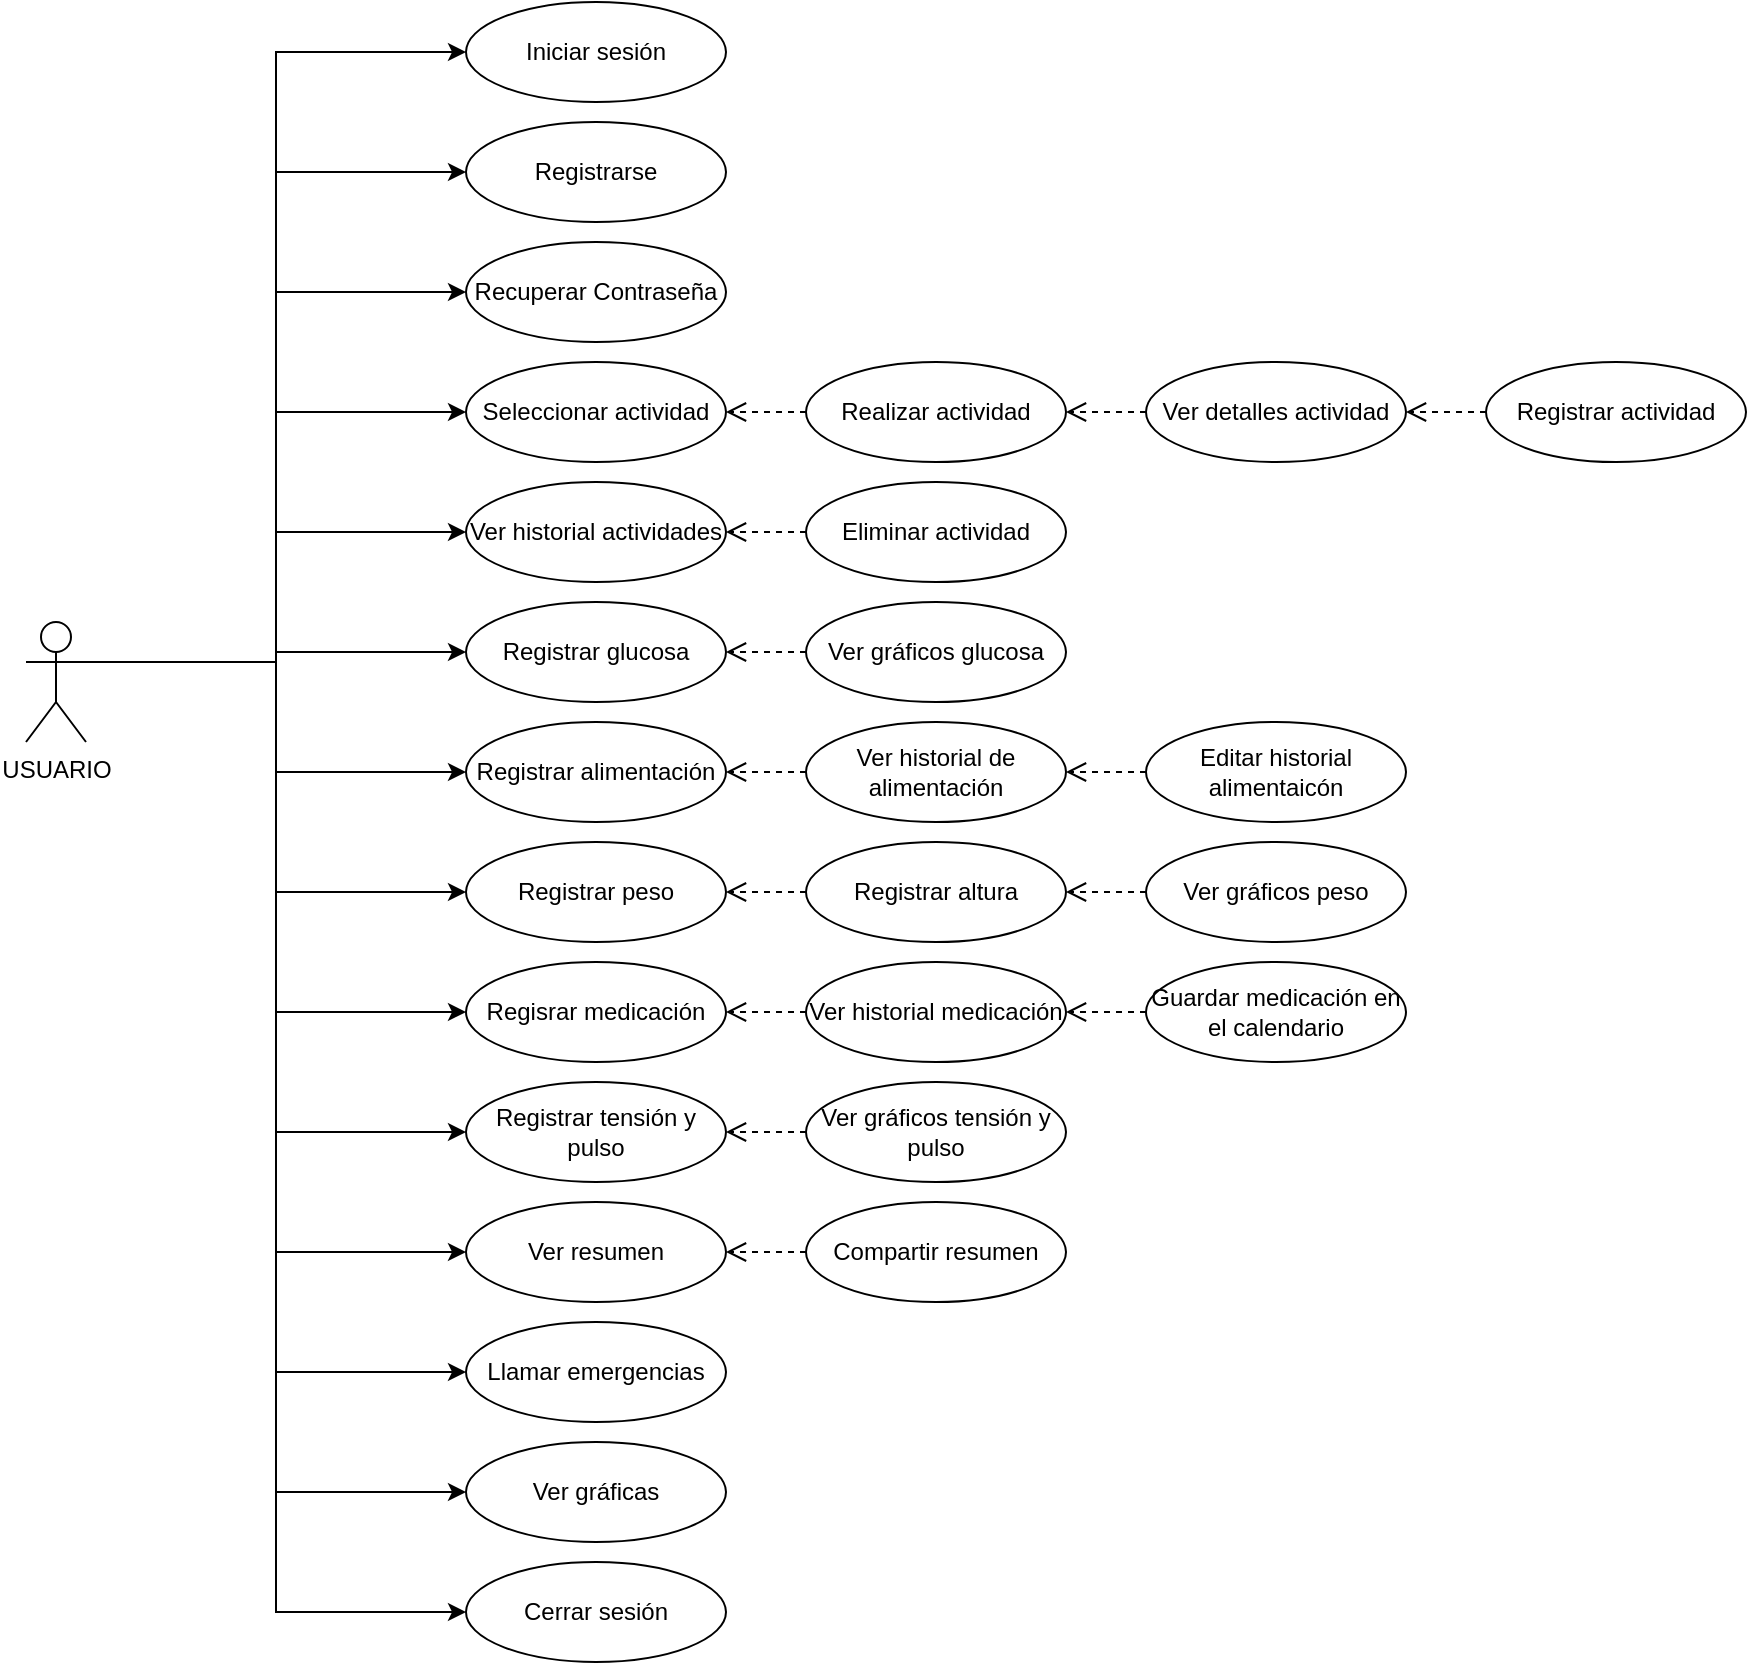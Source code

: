 <mxfile version="24.4.9" type="device">
  <diagram name="Página-1" id="tat_hiyh869VZm5MkPv7">
    <mxGraphModel dx="3462" dy="1787" grid="1" gridSize="10" guides="1" tooltips="1" connect="1" arrows="1" fold="1" page="1" pageScale="1" pageWidth="827" pageHeight="1169" math="0" shadow="0">
      <root>
        <mxCell id="0" />
        <mxCell id="1" parent="0" />
        <mxCell id="5CXv-RjiL0KrmXFOa_hq-29" style="edgeStyle=orthogonalEdgeStyle;rounded=0;orthogonalLoop=1;jettySize=auto;html=1;exitX=1;exitY=0.333;exitDx=0;exitDy=0;exitPerimeter=0;entryX=0;entryY=0.5;entryDx=0;entryDy=0;" edge="1" parent="1" source="5CXv-RjiL0KrmXFOa_hq-1" target="5CXv-RjiL0KrmXFOa_hq-2">
          <mxGeometry relative="1" as="geometry" />
        </mxCell>
        <mxCell id="5CXv-RjiL0KrmXFOa_hq-30" style="edgeStyle=orthogonalEdgeStyle;rounded=0;orthogonalLoop=1;jettySize=auto;html=1;exitX=1;exitY=0.333;exitDx=0;exitDy=0;exitPerimeter=0;entryX=0;entryY=0.5;entryDx=0;entryDy=0;" edge="1" parent="1" source="5CXv-RjiL0KrmXFOa_hq-1" target="5CXv-RjiL0KrmXFOa_hq-3">
          <mxGeometry relative="1" as="geometry" />
        </mxCell>
        <mxCell id="5CXv-RjiL0KrmXFOa_hq-31" style="edgeStyle=orthogonalEdgeStyle;rounded=0;orthogonalLoop=1;jettySize=auto;html=1;exitX=1;exitY=0.333;exitDx=0;exitDy=0;exitPerimeter=0;entryX=0;entryY=0.5;entryDx=0;entryDy=0;" edge="1" parent="1" source="5CXv-RjiL0KrmXFOa_hq-1" target="5CXv-RjiL0KrmXFOa_hq-4">
          <mxGeometry relative="1" as="geometry" />
        </mxCell>
        <mxCell id="5CXv-RjiL0KrmXFOa_hq-32" style="edgeStyle=orthogonalEdgeStyle;rounded=0;orthogonalLoop=1;jettySize=auto;html=1;exitX=1;exitY=0.333;exitDx=0;exitDy=0;exitPerimeter=0;entryX=0;entryY=0.5;entryDx=0;entryDy=0;" edge="1" parent="1" source="5CXv-RjiL0KrmXFOa_hq-1" target="5CXv-RjiL0KrmXFOa_hq-5">
          <mxGeometry relative="1" as="geometry" />
        </mxCell>
        <mxCell id="5CXv-RjiL0KrmXFOa_hq-33" style="edgeStyle=orthogonalEdgeStyle;rounded=0;orthogonalLoop=1;jettySize=auto;html=1;exitX=1;exitY=0.333;exitDx=0;exitDy=0;exitPerimeter=0;entryX=0;entryY=0.5;entryDx=0;entryDy=0;" edge="1" parent="1" source="5CXv-RjiL0KrmXFOa_hq-1" target="5CXv-RjiL0KrmXFOa_hq-7">
          <mxGeometry relative="1" as="geometry" />
        </mxCell>
        <mxCell id="5CXv-RjiL0KrmXFOa_hq-34" style="edgeStyle=orthogonalEdgeStyle;rounded=0;orthogonalLoop=1;jettySize=auto;html=1;exitX=1;exitY=0.333;exitDx=0;exitDy=0;exitPerimeter=0;entryX=0;entryY=0.5;entryDx=0;entryDy=0;" edge="1" parent="1" source="5CXv-RjiL0KrmXFOa_hq-1" target="5CXv-RjiL0KrmXFOa_hq-17">
          <mxGeometry relative="1" as="geometry" />
        </mxCell>
        <mxCell id="5CXv-RjiL0KrmXFOa_hq-35" style="edgeStyle=orthogonalEdgeStyle;rounded=0;orthogonalLoop=1;jettySize=auto;html=1;exitX=1;exitY=0.333;exitDx=0;exitDy=0;exitPerimeter=0;entryX=0;entryY=0.5;entryDx=0;entryDy=0;" edge="1" parent="1" source="5CXv-RjiL0KrmXFOa_hq-1" target="5CXv-RjiL0KrmXFOa_hq-19">
          <mxGeometry relative="1" as="geometry" />
        </mxCell>
        <mxCell id="5CXv-RjiL0KrmXFOa_hq-36" style="edgeStyle=orthogonalEdgeStyle;rounded=0;orthogonalLoop=1;jettySize=auto;html=1;exitX=1;exitY=0.333;exitDx=0;exitDy=0;exitPerimeter=0;entryX=0;entryY=0.5;entryDx=0;entryDy=0;" edge="1" parent="1" source="5CXv-RjiL0KrmXFOa_hq-1" target="5CXv-RjiL0KrmXFOa_hq-8">
          <mxGeometry relative="1" as="geometry" />
        </mxCell>
        <mxCell id="5CXv-RjiL0KrmXFOa_hq-37" style="edgeStyle=orthogonalEdgeStyle;rounded=0;orthogonalLoop=1;jettySize=auto;html=1;exitX=1;exitY=0.333;exitDx=0;exitDy=0;exitPerimeter=0;entryX=0;entryY=0.5;entryDx=0;entryDy=0;" edge="1" parent="1" source="5CXv-RjiL0KrmXFOa_hq-1" target="5CXv-RjiL0KrmXFOa_hq-22">
          <mxGeometry relative="1" as="geometry" />
        </mxCell>
        <mxCell id="5CXv-RjiL0KrmXFOa_hq-38" style="edgeStyle=orthogonalEdgeStyle;rounded=0;orthogonalLoop=1;jettySize=auto;html=1;exitX=1;exitY=0.333;exitDx=0;exitDy=0;exitPerimeter=0;entryX=0;entryY=0.5;entryDx=0;entryDy=0;" edge="1" parent="1" source="5CXv-RjiL0KrmXFOa_hq-1" target="5CXv-RjiL0KrmXFOa_hq-15">
          <mxGeometry relative="1" as="geometry" />
        </mxCell>
        <mxCell id="5CXv-RjiL0KrmXFOa_hq-39" style="edgeStyle=orthogonalEdgeStyle;rounded=0;orthogonalLoop=1;jettySize=auto;html=1;exitX=1;exitY=0.333;exitDx=0;exitDy=0;exitPerimeter=0;entryX=0;entryY=0.5;entryDx=0;entryDy=0;" edge="1" parent="1" source="5CXv-RjiL0KrmXFOa_hq-1" target="5CXv-RjiL0KrmXFOa_hq-25">
          <mxGeometry relative="1" as="geometry" />
        </mxCell>
        <mxCell id="5CXv-RjiL0KrmXFOa_hq-40" style="edgeStyle=orthogonalEdgeStyle;rounded=0;orthogonalLoop=1;jettySize=auto;html=1;exitX=1;exitY=0.333;exitDx=0;exitDy=0;exitPerimeter=0;entryX=0;entryY=0.5;entryDx=0;entryDy=0;" edge="1" parent="1" source="5CXv-RjiL0KrmXFOa_hq-1" target="5CXv-RjiL0KrmXFOa_hq-27">
          <mxGeometry relative="1" as="geometry" />
        </mxCell>
        <mxCell id="5CXv-RjiL0KrmXFOa_hq-41" style="edgeStyle=orthogonalEdgeStyle;rounded=0;orthogonalLoop=1;jettySize=auto;html=1;exitX=1;exitY=0.333;exitDx=0;exitDy=0;exitPerimeter=0;entryX=0;entryY=0.5;entryDx=0;entryDy=0;" edge="1" parent="1" source="5CXv-RjiL0KrmXFOa_hq-1" target="5CXv-RjiL0KrmXFOa_hq-28">
          <mxGeometry relative="1" as="geometry" />
        </mxCell>
        <mxCell id="5CXv-RjiL0KrmXFOa_hq-43" style="edgeStyle=orthogonalEdgeStyle;rounded=0;orthogonalLoop=1;jettySize=auto;html=1;exitX=1;exitY=0.333;exitDx=0;exitDy=0;exitPerimeter=0;entryX=0;entryY=0.5;entryDx=0;entryDy=0;" edge="1" parent="1" source="5CXv-RjiL0KrmXFOa_hq-1" target="5CXv-RjiL0KrmXFOa_hq-42">
          <mxGeometry relative="1" as="geometry" />
        </mxCell>
        <mxCell id="5CXv-RjiL0KrmXFOa_hq-1" value="USUARIO" style="shape=umlActor;verticalLabelPosition=bottom;verticalAlign=top;html=1;" vertex="1" parent="1">
          <mxGeometry x="-1490" y="-310" width="30" height="60" as="geometry" />
        </mxCell>
        <mxCell id="5CXv-RjiL0KrmXFOa_hq-2" value="Iniciar sesión" style="ellipse;whiteSpace=wrap;html=1;" vertex="1" parent="1">
          <mxGeometry x="-1270" y="-620" width="130" height="50" as="geometry" />
        </mxCell>
        <mxCell id="5CXv-RjiL0KrmXFOa_hq-3" value="&lt;div&gt;Registrarse&lt;/div&gt;" style="ellipse;whiteSpace=wrap;html=1;" vertex="1" parent="1">
          <mxGeometry x="-1270" y="-560" width="130" height="50" as="geometry" />
        </mxCell>
        <mxCell id="5CXv-RjiL0KrmXFOa_hq-4" value="&lt;div&gt;Recuperar Contraseña&lt;/div&gt;" style="ellipse;whiteSpace=wrap;html=1;" vertex="1" parent="1">
          <mxGeometry x="-1270" y="-500" width="130" height="50" as="geometry" />
        </mxCell>
        <mxCell id="5CXv-RjiL0KrmXFOa_hq-5" value="&lt;div&gt;Seleccionar actividad&lt;/div&gt;" style="ellipse;whiteSpace=wrap;html=1;" vertex="1" parent="1">
          <mxGeometry x="-1270" y="-440" width="130" height="50" as="geometry" />
        </mxCell>
        <mxCell id="5CXv-RjiL0KrmXFOa_hq-6" value="&lt;div&gt;Ver detalles actividad&lt;/div&gt;" style="ellipse;whiteSpace=wrap;html=1;" vertex="1" parent="1">
          <mxGeometry x="-930" y="-440" width="130" height="50" as="geometry" />
        </mxCell>
        <mxCell id="5CXv-RjiL0KrmXFOa_hq-7" value="&lt;div&gt;Ver historial actividades&lt;/div&gt;" style="ellipse;whiteSpace=wrap;html=1;" vertex="1" parent="1">
          <mxGeometry x="-1270" y="-380" width="130" height="50" as="geometry" />
        </mxCell>
        <mxCell id="5CXv-RjiL0KrmXFOa_hq-8" value="&lt;div&gt;Registrar peso&lt;/div&gt;" style="ellipse;whiteSpace=wrap;html=1;" vertex="1" parent="1">
          <mxGeometry x="-1270" y="-200" width="130" height="50" as="geometry" />
        </mxCell>
        <mxCell id="5CXv-RjiL0KrmXFOa_hq-9" value="&lt;div&gt;Registrar actividad&lt;/div&gt;" style="ellipse;whiteSpace=wrap;html=1;" vertex="1" parent="1">
          <mxGeometry x="-760" y="-440" width="130" height="50" as="geometry" />
        </mxCell>
        <mxCell id="5CXv-RjiL0KrmXFOa_hq-10" value="&lt;div&gt;Realizar actividad&lt;/div&gt;" style="ellipse;whiteSpace=wrap;html=1;" vertex="1" parent="1">
          <mxGeometry x="-1100" y="-440" width="130" height="50" as="geometry" />
        </mxCell>
        <mxCell id="5CXv-RjiL0KrmXFOa_hq-11" style="edgeStyle=orthogonalEdgeStyle;rounded=0;orthogonalLoop=1;jettySize=auto;html=1;exitX=0.5;exitY=1;exitDx=0;exitDy=0;" edge="1" parent="1" source="5CXv-RjiL0KrmXFOa_hq-10" target="5CXv-RjiL0KrmXFOa_hq-10">
          <mxGeometry relative="1" as="geometry" />
        </mxCell>
        <mxCell id="5CXv-RjiL0KrmXFOa_hq-12" value="&lt;div&gt;Eliminar actividad&lt;/div&gt;" style="ellipse;whiteSpace=wrap;html=1;" vertex="1" parent="1">
          <mxGeometry x="-1100" y="-380" width="130" height="50" as="geometry" />
        </mxCell>
        <mxCell id="5CXv-RjiL0KrmXFOa_hq-13" value="&lt;div&gt;Ver gráficos peso&lt;/div&gt;" style="ellipse;whiteSpace=wrap;html=1;" vertex="1" parent="1">
          <mxGeometry x="-930" y="-200" width="130" height="50" as="geometry" />
        </mxCell>
        <mxCell id="5CXv-RjiL0KrmXFOa_hq-14" value="&lt;div&gt;Registrar altura&lt;/div&gt;" style="ellipse;whiteSpace=wrap;html=1;" vertex="1" parent="1">
          <mxGeometry x="-1100" y="-200" width="130" height="50" as="geometry" />
        </mxCell>
        <mxCell id="5CXv-RjiL0KrmXFOa_hq-15" value="&lt;div&gt;Registrar tensión y pulso&lt;/div&gt;" style="ellipse;whiteSpace=wrap;html=1;" vertex="1" parent="1">
          <mxGeometry x="-1270" y="-80" width="130" height="50" as="geometry" />
        </mxCell>
        <mxCell id="5CXv-RjiL0KrmXFOa_hq-16" value="&lt;div&gt;Ver gráficos tensión y pulso&lt;/div&gt;" style="ellipse;whiteSpace=wrap;html=1;" vertex="1" parent="1">
          <mxGeometry x="-1100" y="-80" width="130" height="50" as="geometry" />
        </mxCell>
        <mxCell id="5CXv-RjiL0KrmXFOa_hq-17" value="&lt;div&gt;Registrar glucosa&lt;/div&gt;" style="ellipse;whiteSpace=wrap;html=1;" vertex="1" parent="1">
          <mxGeometry x="-1270" y="-320" width="130" height="50" as="geometry" />
        </mxCell>
        <mxCell id="5CXv-RjiL0KrmXFOa_hq-18" value="&lt;div&gt;Ver gráficos glucosa&lt;/div&gt;" style="ellipse;whiteSpace=wrap;html=1;" vertex="1" parent="1">
          <mxGeometry x="-1100" y="-320" width="130" height="50" as="geometry" />
        </mxCell>
        <mxCell id="5CXv-RjiL0KrmXFOa_hq-19" value="&lt;div&gt;Registrar alimentación&lt;/div&gt;" style="ellipse;whiteSpace=wrap;html=1;" vertex="1" parent="1">
          <mxGeometry x="-1270" y="-260" width="130" height="50" as="geometry" />
        </mxCell>
        <mxCell id="5CXv-RjiL0KrmXFOa_hq-20" value="&lt;div&gt;Ver historial de alimentación&lt;/div&gt;" style="ellipse;whiteSpace=wrap;html=1;" vertex="1" parent="1">
          <mxGeometry x="-1100" y="-260" width="130" height="50" as="geometry" />
        </mxCell>
        <mxCell id="5CXv-RjiL0KrmXFOa_hq-21" value="&lt;div&gt;Editar historial alimentaicón&lt;/div&gt;" style="ellipse;whiteSpace=wrap;html=1;" vertex="1" parent="1">
          <mxGeometry x="-930" y="-260" width="130" height="50" as="geometry" />
        </mxCell>
        <mxCell id="5CXv-RjiL0KrmXFOa_hq-22" value="&lt;div&gt;Regisrar medicación&lt;/div&gt;" style="ellipse;whiteSpace=wrap;html=1;" vertex="1" parent="1">
          <mxGeometry x="-1270" y="-140" width="130" height="50" as="geometry" />
        </mxCell>
        <mxCell id="5CXv-RjiL0KrmXFOa_hq-23" value="&lt;div&gt;Ver historial medicación&lt;/div&gt;" style="ellipse;whiteSpace=wrap;html=1;" vertex="1" parent="1">
          <mxGeometry x="-1100" y="-140" width="130" height="50" as="geometry" />
        </mxCell>
        <mxCell id="5CXv-RjiL0KrmXFOa_hq-24" value="&lt;div&gt;Guardar medicación en el calendario&lt;/div&gt;" style="ellipse;whiteSpace=wrap;html=1;" vertex="1" parent="1">
          <mxGeometry x="-930" y="-140" width="130" height="50" as="geometry" />
        </mxCell>
        <mxCell id="5CXv-RjiL0KrmXFOa_hq-25" value="&lt;div&gt;Ver resumen&lt;/div&gt;" style="ellipse;whiteSpace=wrap;html=1;" vertex="1" parent="1">
          <mxGeometry x="-1270" y="-20" width="130" height="50" as="geometry" />
        </mxCell>
        <mxCell id="5CXv-RjiL0KrmXFOa_hq-26" value="&lt;div&gt;Compartir resumen&lt;/div&gt;" style="ellipse;whiteSpace=wrap;html=1;" vertex="1" parent="1">
          <mxGeometry x="-1100" y="-20" width="130" height="50" as="geometry" />
        </mxCell>
        <mxCell id="5CXv-RjiL0KrmXFOa_hq-27" value="&lt;div&gt;Llamar emergencias&lt;/div&gt;" style="ellipse;whiteSpace=wrap;html=1;" vertex="1" parent="1">
          <mxGeometry x="-1270" y="40" width="130" height="50" as="geometry" />
        </mxCell>
        <mxCell id="5CXv-RjiL0KrmXFOa_hq-28" value="&lt;div&gt;Ver gráficas&lt;/div&gt;" style="ellipse;whiteSpace=wrap;html=1;" vertex="1" parent="1">
          <mxGeometry x="-1270" y="100" width="130" height="50" as="geometry" />
        </mxCell>
        <mxCell id="5CXv-RjiL0KrmXFOa_hq-42" value="Cerrar sesión" style="ellipse;whiteSpace=wrap;html=1;" vertex="1" parent="1">
          <mxGeometry x="-1270" y="160" width="130" height="50" as="geometry" />
        </mxCell>
        <mxCell id="5CXv-RjiL0KrmXFOa_hq-45" value="" style="html=1;verticalAlign=bottom;endArrow=open;dashed=1;endSize=8;curved=0;rounded=0;exitX=0;exitY=0.5;exitDx=0;exitDy=0;entryX=1;entryY=0.5;entryDx=0;entryDy=0;" edge="1" parent="1" source="5CXv-RjiL0KrmXFOa_hq-10" target="5CXv-RjiL0KrmXFOa_hq-5">
          <mxGeometry relative="1" as="geometry">
            <mxPoint x="-1430" y="-110" as="sourcePoint" />
            <mxPoint x="-1510" y="-110" as="targetPoint" />
          </mxGeometry>
        </mxCell>
        <mxCell id="5CXv-RjiL0KrmXFOa_hq-46" value="" style="html=1;verticalAlign=bottom;endArrow=open;dashed=1;endSize=8;curved=0;rounded=0;exitX=0;exitY=0.5;exitDx=0;exitDy=0;entryX=1;entryY=0.5;entryDx=0;entryDy=0;" edge="1" parent="1" source="5CXv-RjiL0KrmXFOa_hq-6" target="5CXv-RjiL0KrmXFOa_hq-10">
          <mxGeometry relative="1" as="geometry">
            <mxPoint x="-1420" y="-100" as="sourcePoint" />
            <mxPoint x="-1500" y="-100" as="targetPoint" />
          </mxGeometry>
        </mxCell>
        <mxCell id="5CXv-RjiL0KrmXFOa_hq-47" value="" style="html=1;verticalAlign=bottom;endArrow=open;dashed=1;endSize=8;curved=0;rounded=0;exitX=0;exitY=0.5;exitDx=0;exitDy=0;entryX=1;entryY=0.5;entryDx=0;entryDy=0;" edge="1" parent="1" source="5CXv-RjiL0KrmXFOa_hq-9" target="5CXv-RjiL0KrmXFOa_hq-6">
          <mxGeometry relative="1" as="geometry">
            <mxPoint x="-1410" y="-90" as="sourcePoint" />
            <mxPoint x="-1490" y="-90" as="targetPoint" />
          </mxGeometry>
        </mxCell>
        <mxCell id="5CXv-RjiL0KrmXFOa_hq-48" value="" style="html=1;verticalAlign=bottom;endArrow=open;dashed=1;endSize=8;curved=0;rounded=0;exitX=0;exitY=0.5;exitDx=0;exitDy=0;entryX=1;entryY=0.5;entryDx=0;entryDy=0;" edge="1" parent="1" source="5CXv-RjiL0KrmXFOa_hq-20" target="5CXv-RjiL0KrmXFOa_hq-19">
          <mxGeometry relative="1" as="geometry">
            <mxPoint x="-1400" y="-80" as="sourcePoint" />
            <mxPoint x="-1480" y="-80" as="targetPoint" />
          </mxGeometry>
        </mxCell>
        <mxCell id="5CXv-RjiL0KrmXFOa_hq-49" value="" style="html=1;verticalAlign=bottom;endArrow=open;dashed=1;endSize=8;curved=0;rounded=0;exitX=0;exitY=0.5;exitDx=0;exitDy=0;" edge="1" parent="1" source="5CXv-RjiL0KrmXFOa_hq-12" target="5CXv-RjiL0KrmXFOa_hq-7">
          <mxGeometry relative="1" as="geometry">
            <mxPoint x="-1390" y="-70" as="sourcePoint" />
            <mxPoint x="-1470" y="-70" as="targetPoint" />
          </mxGeometry>
        </mxCell>
        <mxCell id="5CXv-RjiL0KrmXFOa_hq-50" value="" style="html=1;verticalAlign=bottom;endArrow=open;dashed=1;endSize=8;curved=0;rounded=0;exitX=0;exitY=0.5;exitDx=0;exitDy=0;" edge="1" parent="1" source="5CXv-RjiL0KrmXFOa_hq-18" target="5CXv-RjiL0KrmXFOa_hq-17">
          <mxGeometry relative="1" as="geometry">
            <mxPoint x="-1380" y="-60" as="sourcePoint" />
            <mxPoint x="-1460" y="-60" as="targetPoint" />
          </mxGeometry>
        </mxCell>
        <mxCell id="5CXv-RjiL0KrmXFOa_hq-51" value="" style="html=1;verticalAlign=bottom;endArrow=open;dashed=1;endSize=8;curved=0;rounded=0;exitX=0;exitY=0.5;exitDx=0;exitDy=0;entryX=1;entryY=0.5;entryDx=0;entryDy=0;" edge="1" parent="1" source="5CXv-RjiL0KrmXFOa_hq-14" target="5CXv-RjiL0KrmXFOa_hq-8">
          <mxGeometry relative="1" as="geometry">
            <mxPoint x="-1370" y="-50" as="sourcePoint" />
            <mxPoint x="-1450" y="-50" as="targetPoint" />
          </mxGeometry>
        </mxCell>
        <mxCell id="5CXv-RjiL0KrmXFOa_hq-52" value="" style="html=1;verticalAlign=bottom;endArrow=open;dashed=1;endSize=8;curved=0;rounded=0;exitX=0;exitY=0.5;exitDx=0;exitDy=0;entryX=1;entryY=0.5;entryDx=0;entryDy=0;" edge="1" parent="1" source="5CXv-RjiL0KrmXFOa_hq-23" target="5CXv-RjiL0KrmXFOa_hq-22">
          <mxGeometry relative="1" as="geometry">
            <mxPoint x="-1360" y="-40" as="sourcePoint" />
            <mxPoint x="-1440" y="-40" as="targetPoint" />
          </mxGeometry>
        </mxCell>
        <mxCell id="5CXv-RjiL0KrmXFOa_hq-53" value="" style="html=1;verticalAlign=bottom;endArrow=open;dashed=1;endSize=8;curved=0;rounded=0;exitX=0;exitY=0.5;exitDx=0;exitDy=0;entryX=1;entryY=0.5;entryDx=0;entryDy=0;" edge="1" parent="1" source="5CXv-RjiL0KrmXFOa_hq-16" target="5CXv-RjiL0KrmXFOa_hq-15">
          <mxGeometry relative="1" as="geometry">
            <mxPoint x="-1350" y="-30" as="sourcePoint" />
            <mxPoint x="-1130" y="-30" as="targetPoint" />
          </mxGeometry>
        </mxCell>
        <mxCell id="5CXv-RjiL0KrmXFOa_hq-54" value="" style="html=1;verticalAlign=bottom;endArrow=open;dashed=1;endSize=8;curved=0;rounded=0;exitX=0;exitY=0.5;exitDx=0;exitDy=0;entryX=1;entryY=0.5;entryDx=0;entryDy=0;" edge="1" parent="1" source="5CXv-RjiL0KrmXFOa_hq-26" target="5CXv-RjiL0KrmXFOa_hq-25">
          <mxGeometry relative="1" as="geometry">
            <mxPoint x="-1340" y="-20" as="sourcePoint" />
            <mxPoint x="-1420" y="-20" as="targetPoint" />
          </mxGeometry>
        </mxCell>
        <mxCell id="5CXv-RjiL0KrmXFOa_hq-55" value="" style="html=1;verticalAlign=bottom;endArrow=open;dashed=1;endSize=8;curved=0;rounded=0;exitX=0;exitY=0.5;exitDx=0;exitDy=0;entryX=1;entryY=0.5;entryDx=0;entryDy=0;" edge="1" parent="1" source="5CXv-RjiL0KrmXFOa_hq-21" target="5CXv-RjiL0KrmXFOa_hq-20">
          <mxGeometry relative="1" as="geometry">
            <mxPoint x="-1330" y="-10" as="sourcePoint" />
            <mxPoint x="-1410" y="-10" as="targetPoint" />
          </mxGeometry>
        </mxCell>
        <mxCell id="5CXv-RjiL0KrmXFOa_hq-56" value="" style="html=1;verticalAlign=bottom;endArrow=open;dashed=1;endSize=8;curved=0;rounded=0;exitX=0;exitY=0.5;exitDx=0;exitDy=0;entryX=1;entryY=0.5;entryDx=0;entryDy=0;" edge="1" parent="1" source="5CXv-RjiL0KrmXFOa_hq-13" target="5CXv-RjiL0KrmXFOa_hq-14">
          <mxGeometry relative="1" as="geometry">
            <mxPoint x="-1320" as="sourcePoint" />
            <mxPoint x="-1400" as="targetPoint" />
          </mxGeometry>
        </mxCell>
        <mxCell id="5CXv-RjiL0KrmXFOa_hq-57" value="" style="html=1;verticalAlign=bottom;endArrow=open;dashed=1;endSize=8;curved=0;rounded=0;exitX=0;exitY=0.5;exitDx=0;exitDy=0;entryX=1;entryY=0.5;entryDx=0;entryDy=0;" edge="1" parent="1" source="5CXv-RjiL0KrmXFOa_hq-24" target="5CXv-RjiL0KrmXFOa_hq-23">
          <mxGeometry relative="1" as="geometry">
            <mxPoint x="-1310" y="10" as="sourcePoint" />
            <mxPoint x="-1390" y="10" as="targetPoint" />
          </mxGeometry>
        </mxCell>
      </root>
    </mxGraphModel>
  </diagram>
</mxfile>
